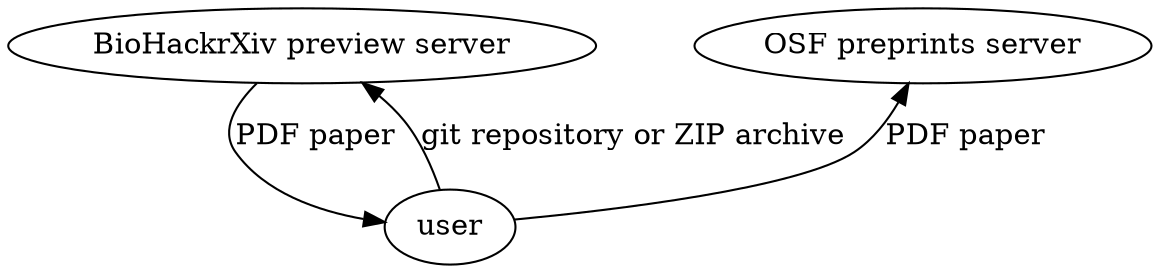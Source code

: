 digraph {
	biohackrxiv [label="BioHackrXiv preview server"]
	{rank=min; osf [label="OSF preprints server"]}
	user -> biohackrxiv [label="git repository or ZIP archive"]
	biohackrxiv -> user [label="PDF paper"]
	user -> osf [label="PDF paper"]
}
